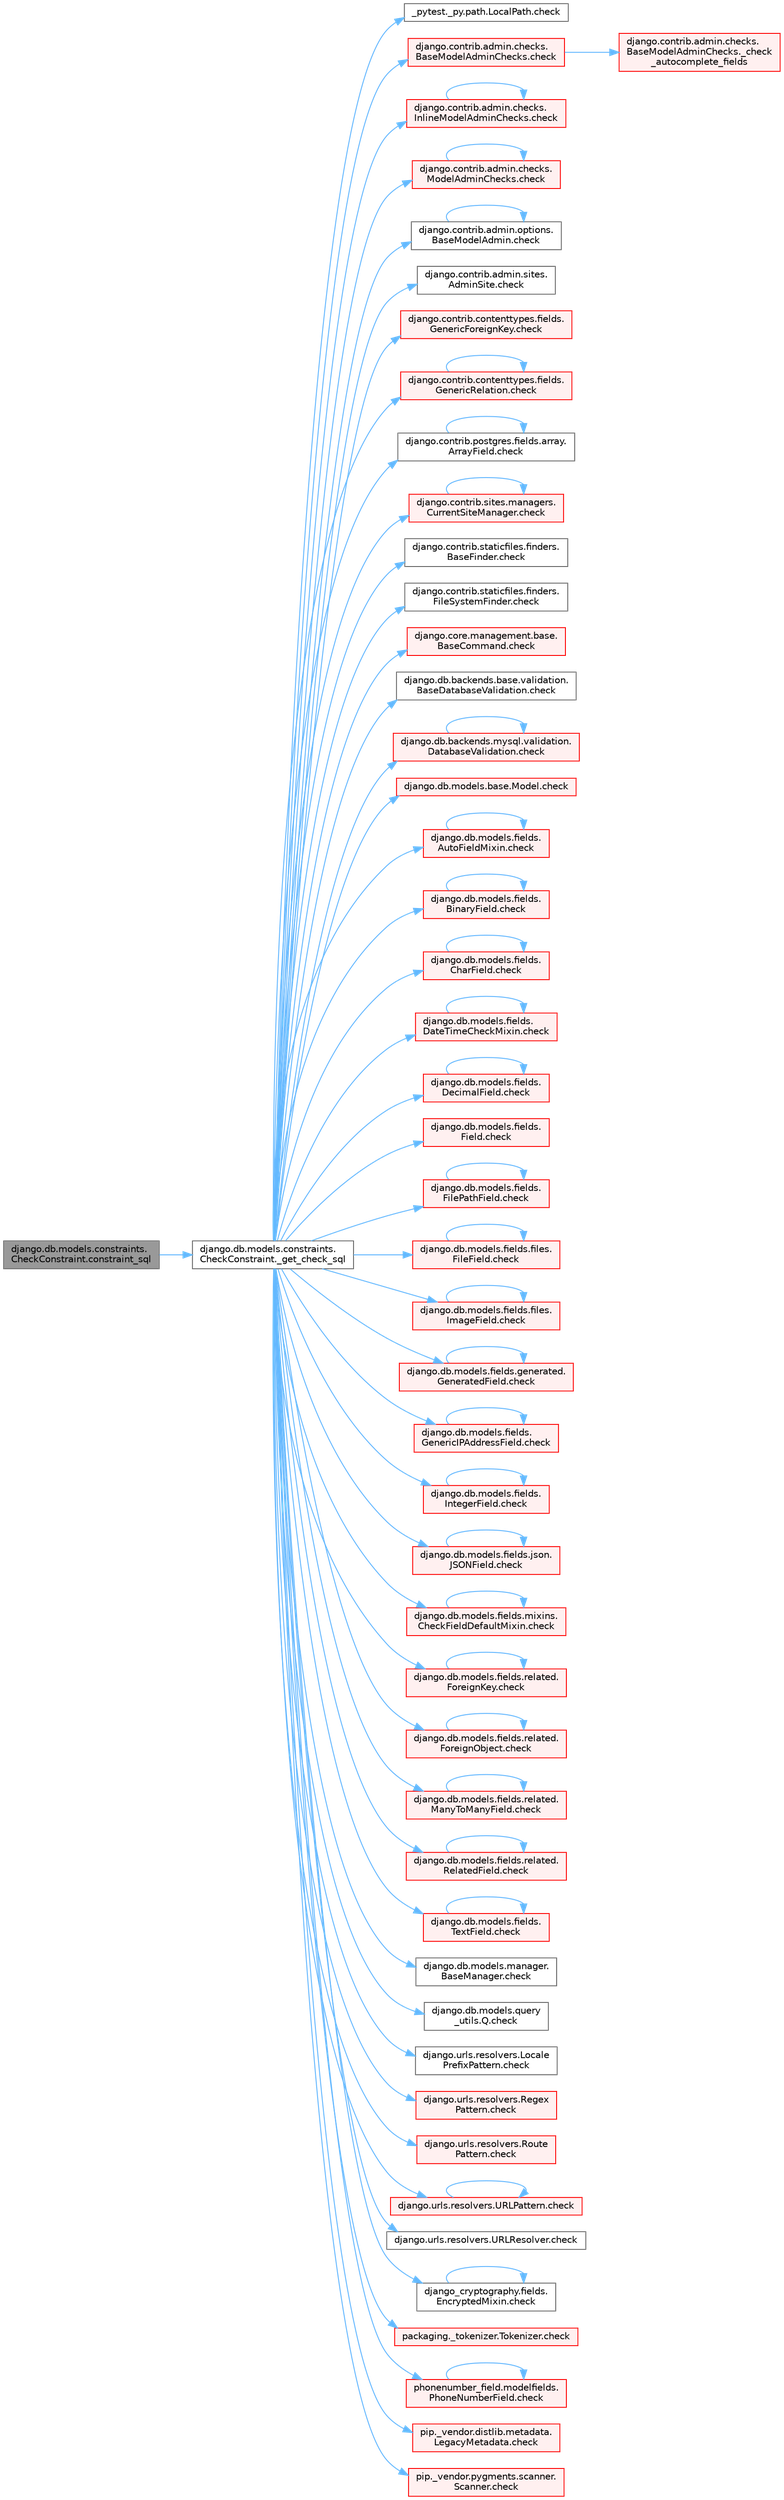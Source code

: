 digraph "django.db.models.constraints.CheckConstraint.constraint_sql"
{
 // LATEX_PDF_SIZE
  bgcolor="transparent";
  edge [fontname=Helvetica,fontsize=10,labelfontname=Helvetica,labelfontsize=10];
  node [fontname=Helvetica,fontsize=10,shape=box,height=0.2,width=0.4];
  rankdir="LR";
  Node1 [id="Node000001",label="django.db.models.constraints.\lCheckConstraint.constraint_sql",height=0.2,width=0.4,color="gray40", fillcolor="grey60", style="filled", fontcolor="black",tooltip=" "];
  Node1 -> Node2 [id="edge1_Node000001_Node000002",color="steelblue1",style="solid",tooltip=" "];
  Node2 [id="Node000002",label="django.db.models.constraints.\lCheckConstraint._get_check_sql",height=0.2,width=0.4,color="grey40", fillcolor="white", style="filled",URL="$classdjango_1_1db_1_1models_1_1constraints_1_1_check_constraint.html#ab552e7a1f32342445fc3de884f6602fa",tooltip=" "];
  Node2 -> Node3 [id="edge2_Node000002_Node000003",color="steelblue1",style="solid",tooltip=" "];
  Node3 [id="Node000003",label="_pytest._py.path.LocalPath.check",height=0.2,width=0.4,color="grey40", fillcolor="white", style="filled",URL="$class__pytest_1_1__py_1_1path_1_1_local_path.html#a4b987fb8998938ae4a5f4ed6aebf69ea",tooltip=" "];
  Node2 -> Node4 [id="edge3_Node000002_Node000004",color="steelblue1",style="solid",tooltip=" "];
  Node4 [id="Node000004",label="django.contrib.admin.checks.\lBaseModelAdminChecks.check",height=0.2,width=0.4,color="red", fillcolor="#FFF0F0", style="filled",URL="$classdjango_1_1contrib_1_1admin_1_1checks_1_1_base_model_admin_checks.html#a11595bf2b8d59e96fee553e518494d6d",tooltip=" "];
  Node4 -> Node5 [id="edge4_Node000004_Node000005",color="steelblue1",style="solid",tooltip=" "];
  Node5 [id="Node000005",label="django.contrib.admin.checks.\lBaseModelAdminChecks._check\l_autocomplete_fields",height=0.2,width=0.4,color="red", fillcolor="#FFF0F0", style="filled",URL="$classdjango_1_1contrib_1_1admin_1_1checks_1_1_base_model_admin_checks.html#aae28443fe76f9522cb186eb52a0535f4",tooltip=" "];
  Node2 -> Node37 [id="edge5_Node000002_Node000037",color="steelblue1",style="solid",tooltip=" "];
  Node37 [id="Node000037",label="django.contrib.admin.checks.\lInlineModelAdminChecks.check",height=0.2,width=0.4,color="red", fillcolor="#FFF0F0", style="filled",URL="$classdjango_1_1contrib_1_1admin_1_1checks_1_1_inline_model_admin_checks.html#acdf096659f73e5facb970e774e61f7cc",tooltip=" "];
  Node37 -> Node37 [id="edge6_Node000037_Node000037",color="steelblue1",style="solid",tooltip=" "];
  Node2 -> Node46 [id="edge7_Node000002_Node000046",color="steelblue1",style="solid",tooltip=" "];
  Node46 [id="Node000046",label="django.contrib.admin.checks.\lModelAdminChecks.check",height=0.2,width=0.4,color="red", fillcolor="#FFF0F0", style="filled",URL="$classdjango_1_1contrib_1_1admin_1_1checks_1_1_model_admin_checks.html#afedbd9df38a2915eb0a5a9cea0731bc3",tooltip=" "];
  Node46 -> Node46 [id="edge8_Node000046_Node000046",color="steelblue1",style="solid",tooltip=" "];
  Node2 -> Node66 [id="edge9_Node000002_Node000066",color="steelblue1",style="solid",tooltip=" "];
  Node66 [id="Node000066",label="django.contrib.admin.options.\lBaseModelAdmin.check",height=0.2,width=0.4,color="grey40", fillcolor="white", style="filled",URL="$classdjango_1_1contrib_1_1admin_1_1options_1_1_base_model_admin.html#af32f399c528a3e552e7518976cc41a5b",tooltip=" "];
  Node66 -> Node66 [id="edge10_Node000066_Node000066",color="steelblue1",style="solid",tooltip=" "];
  Node2 -> Node67 [id="edge11_Node000002_Node000067",color="steelblue1",style="solid",tooltip=" "];
  Node67 [id="Node000067",label="django.contrib.admin.sites.\lAdminSite.check",height=0.2,width=0.4,color="grey40", fillcolor="white", style="filled",URL="$classdjango_1_1contrib_1_1admin_1_1sites_1_1_admin_site.html#aefedadd8ec4a978001a8182443f0a75e",tooltip=" "];
  Node2 -> Node68 [id="edge12_Node000002_Node000068",color="steelblue1",style="solid",tooltip=" "];
  Node68 [id="Node000068",label="django.contrib.contenttypes.fields.\lGenericForeignKey.check",height=0.2,width=0.4,color="red", fillcolor="#FFF0F0", style="filled",URL="$classdjango_1_1contrib_1_1contenttypes_1_1fields_1_1_generic_foreign_key.html#a825d4540a94bc23ef0ce2a03f4ddb7fc",tooltip=" "];
  Node2 -> Node781 [id="edge13_Node000002_Node000781",color="steelblue1",style="solid",tooltip=" "];
  Node781 [id="Node000781",label="django.contrib.contenttypes.fields.\lGenericRelation.check",height=0.2,width=0.4,color="red", fillcolor="#FFF0F0", style="filled",URL="$classdjango_1_1contrib_1_1contenttypes_1_1fields_1_1_generic_relation.html#a45d009ec3d4930825210c7ec1bc16cac",tooltip=" "];
  Node781 -> Node781 [id="edge14_Node000781_Node000781",color="steelblue1",style="solid",tooltip=" "];
  Node2 -> Node785 [id="edge15_Node000002_Node000785",color="steelblue1",style="solid",tooltip=" "];
  Node785 [id="Node000785",label="django.contrib.postgres.fields.array.\lArrayField.check",height=0.2,width=0.4,color="grey40", fillcolor="white", style="filled",URL="$classdjango_1_1contrib_1_1postgres_1_1fields_1_1array_1_1_array_field.html#a3bfc183c9c8aad5ba35799fd720e9105",tooltip=" "];
  Node785 -> Node785 [id="edge16_Node000785_Node000785",color="steelblue1",style="solid",tooltip=" "];
  Node2 -> Node786 [id="edge17_Node000002_Node000786",color="steelblue1",style="solid",tooltip=" "];
  Node786 [id="Node000786",label="django.contrib.sites.managers.\lCurrentSiteManager.check",height=0.2,width=0.4,color="red", fillcolor="#FFF0F0", style="filled",URL="$classdjango_1_1contrib_1_1sites_1_1managers_1_1_current_site_manager.html#a24104e33647bb4f4a78f9a3b6f815248",tooltip=" "];
  Node786 -> Node786 [id="edge18_Node000786_Node000786",color="steelblue1",style="solid",tooltip=" "];
  Node2 -> Node1475 [id="edge19_Node000002_Node001475",color="steelblue1",style="solid",tooltip=" "];
  Node1475 [id="Node001475",label="django.contrib.staticfiles.finders.\lBaseFinder.check",height=0.2,width=0.4,color="grey40", fillcolor="white", style="filled",URL="$classdjango_1_1contrib_1_1staticfiles_1_1finders_1_1_base_finder.html#ab92c4f7950eea18b75fdb93463b0d29d",tooltip=" "];
  Node2 -> Node1476 [id="edge20_Node000002_Node001476",color="steelblue1",style="solid",tooltip=" "];
  Node1476 [id="Node001476",label="django.contrib.staticfiles.finders.\lFileSystemFinder.check",height=0.2,width=0.4,color="grey40", fillcolor="white", style="filled",URL="$classdjango_1_1contrib_1_1staticfiles_1_1finders_1_1_file_system_finder.html#a709eac9ec46c5e67a0ba159b658dc15a",tooltip=" "];
  Node2 -> Node1477 [id="edge21_Node000002_Node001477",color="steelblue1",style="solid",tooltip=" "];
  Node1477 [id="Node001477",label="django.core.management.base.\lBaseCommand.check",height=0.2,width=0.4,color="red", fillcolor="#FFF0F0", style="filled",URL="$classdjango_1_1core_1_1management_1_1base_1_1_base_command.html#a0ff1b562b3f6e68600b828fce3cf09b6",tooltip=" "];
  Node2 -> Node1478 [id="edge22_Node000002_Node001478",color="steelblue1",style="solid",tooltip=" "];
  Node1478 [id="Node001478",label="django.db.backends.base.validation.\lBaseDatabaseValidation.check",height=0.2,width=0.4,color="grey40", fillcolor="white", style="filled",URL="$classdjango_1_1db_1_1backends_1_1base_1_1validation_1_1_base_database_validation.html#aba603612877c7a309dad634f434bf751",tooltip=" "];
  Node2 -> Node1479 [id="edge23_Node000002_Node001479",color="steelblue1",style="solid",tooltip=" "];
  Node1479 [id="Node001479",label="django.db.backends.mysql.validation.\lDatabaseValidation.check",height=0.2,width=0.4,color="red", fillcolor="#FFF0F0", style="filled",URL="$classdjango_1_1db_1_1backends_1_1mysql_1_1validation_1_1_database_validation.html#ae97ac90b3d18457f080c5eb1c0412d88",tooltip=" "];
  Node1479 -> Node1479 [id="edge24_Node001479_Node001479",color="steelblue1",style="solid",tooltip=" "];
  Node2 -> Node1481 [id="edge25_Node000002_Node001481",color="steelblue1",style="solid",tooltip=" "];
  Node1481 [id="Node001481",label="django.db.models.base.Model.check",height=0.2,width=0.4,color="red", fillcolor="#FFF0F0", style="filled",URL="$classdjango_1_1db_1_1models_1_1base_1_1_model.html#ab2d7ad77a925236e80619ead6c3d7f4b",tooltip=" "];
  Node2 -> Node1501 [id="edge26_Node000002_Node001501",color="steelblue1",style="solid",tooltip=" "];
  Node1501 [id="Node001501",label="django.db.models.fields.\lAutoFieldMixin.check",height=0.2,width=0.4,color="red", fillcolor="#FFF0F0", style="filled",URL="$classdjango_1_1db_1_1models_1_1fields_1_1_auto_field_mixin.html#a85eb07224cb0ac2d36fbd60bca546bef",tooltip=" "];
  Node1501 -> Node1501 [id="edge27_Node001501_Node001501",color="steelblue1",style="solid",tooltip=" "];
  Node2 -> Node1504 [id="edge28_Node000002_Node001504",color="steelblue1",style="solid",tooltip=" "];
  Node1504 [id="Node001504",label="django.db.models.fields.\lBinaryField.check",height=0.2,width=0.4,color="red", fillcolor="#FFF0F0", style="filled",URL="$classdjango_1_1db_1_1models_1_1fields_1_1_binary_field.html#a51c981fa6aa2a2e1d4efcfa766673646",tooltip=" "];
  Node1504 -> Node1504 [id="edge29_Node001504_Node001504",color="steelblue1",style="solid",tooltip=" "];
  Node2 -> Node1506 [id="edge30_Node000002_Node001506",color="steelblue1",style="solid",tooltip=" "];
  Node1506 [id="Node001506",label="django.db.models.fields.\lCharField.check",height=0.2,width=0.4,color="red", fillcolor="#FFF0F0", style="filled",URL="$classdjango_1_1db_1_1models_1_1fields_1_1_char_field.html#a0eb18a4df8ce40930eb724339c6441b0",tooltip=" "];
  Node1506 -> Node1506 [id="edge31_Node001506_Node001506",color="steelblue1",style="solid",tooltip=" "];
  Node2 -> Node1510 [id="edge32_Node000002_Node001510",color="steelblue1",style="solid",tooltip=" "];
  Node1510 [id="Node001510",label="django.db.models.fields.\lDateTimeCheckMixin.check",height=0.2,width=0.4,color="red", fillcolor="#FFF0F0", style="filled",URL="$classdjango_1_1db_1_1models_1_1fields_1_1_date_time_check_mixin.html#ab7287b8bf80b28f6f50dec25d9a67a3a",tooltip=" "];
  Node1510 -> Node1510 [id="edge33_Node001510_Node001510",color="steelblue1",style="solid",tooltip=" "];
  Node2 -> Node1520 [id="edge34_Node000002_Node001520",color="steelblue1",style="solid",tooltip=" "];
  Node1520 [id="Node001520",label="django.db.models.fields.\lDecimalField.check",height=0.2,width=0.4,color="red", fillcolor="#FFF0F0", style="filled",URL="$classdjango_1_1db_1_1models_1_1fields_1_1_decimal_field.html#ab3ffc1695661a8734c24c28af00b6069",tooltip=" "];
  Node1520 -> Node1520 [id="edge35_Node001520_Node001520",color="steelblue1",style="solid",tooltip=" "];
  Node2 -> Node1524 [id="edge36_Node000002_Node001524",color="steelblue1",style="solid",tooltip=" "];
  Node1524 [id="Node001524",label="django.db.models.fields.\lField.check",height=0.2,width=0.4,color="red", fillcolor="#FFF0F0", style="filled",URL="$classdjango_1_1db_1_1models_1_1fields_1_1_field.html#ad2ebd34e73f0b1ff16ba6b6f155633ac",tooltip=" "];
  Node2 -> Node1551 [id="edge37_Node000002_Node001551",color="steelblue1",style="solid",tooltip=" "];
  Node1551 [id="Node001551",label="django.db.models.fields.\lFilePathField.check",height=0.2,width=0.4,color="red", fillcolor="#FFF0F0", style="filled",URL="$classdjango_1_1db_1_1models_1_1fields_1_1_file_path_field.html#acc2e0785469b1e3140219b0c9a195afb",tooltip=" "];
  Node1551 -> Node1551 [id="edge38_Node001551_Node001551",color="steelblue1",style="solid",tooltip=" "];
  Node2 -> Node1553 [id="edge39_Node000002_Node001553",color="steelblue1",style="solid",tooltip=" "];
  Node1553 [id="Node001553",label="django.db.models.fields.files.\lFileField.check",height=0.2,width=0.4,color="red", fillcolor="#FFF0F0", style="filled",URL="$classdjango_1_1db_1_1models_1_1fields_1_1files_1_1_file_field.html#a8922e0bff68bd802386352a5fccd8a85",tooltip=" "];
  Node1553 -> Node1553 [id="edge40_Node001553_Node001553",color="steelblue1",style="solid",tooltip=" "];
  Node2 -> Node1555 [id="edge41_Node000002_Node001555",color="steelblue1",style="solid",tooltip=" "];
  Node1555 [id="Node001555",label="django.db.models.fields.files.\lImageField.check",height=0.2,width=0.4,color="red", fillcolor="#FFF0F0", style="filled",URL="$classdjango_1_1db_1_1models_1_1fields_1_1files_1_1_image_field.html#a6e057f35358dcae72cbc468e58477f82",tooltip=" "];
  Node1555 -> Node1555 [id="edge42_Node001555_Node001555",color="steelblue1",style="solid",tooltip=" "];
  Node2 -> Node1557 [id="edge43_Node000002_Node001557",color="steelblue1",style="solid",tooltip=" "];
  Node1557 [id="Node001557",label="django.db.models.fields.generated.\lGeneratedField.check",height=0.2,width=0.4,color="red", fillcolor="#FFF0F0", style="filled",URL="$classdjango_1_1db_1_1models_1_1fields_1_1generated_1_1_generated_field.html#a17dcd0f6d6580cb5f6417d8730312ad6",tooltip=" "];
  Node1557 -> Node1557 [id="edge44_Node001557_Node001557",color="steelblue1",style="solid",tooltip=" "];
  Node2 -> Node1564 [id="edge45_Node000002_Node001564",color="steelblue1",style="solid",tooltip=" "];
  Node1564 [id="Node001564",label="django.db.models.fields.\lGenericIPAddressField.check",height=0.2,width=0.4,color="red", fillcolor="#FFF0F0", style="filled",URL="$classdjango_1_1db_1_1models_1_1fields_1_1_generic_i_p_address_field.html#af73879f6f7868b661fe27d031849cbfb",tooltip=" "];
  Node1564 -> Node1564 [id="edge46_Node001564_Node001564",color="steelblue1",style="solid",tooltip=" "];
  Node2 -> Node1566 [id="edge47_Node000002_Node001566",color="steelblue1",style="solid",tooltip=" "];
  Node1566 [id="Node001566",label="django.db.models.fields.\lIntegerField.check",height=0.2,width=0.4,color="red", fillcolor="#FFF0F0", style="filled",URL="$classdjango_1_1db_1_1models_1_1fields_1_1_integer_field.html#a5e5ba3fdfa77ed60312a7d653c18646c",tooltip=" "];
  Node1566 -> Node1566 [id="edge48_Node001566_Node001566",color="steelblue1",style="solid",tooltip=" "];
  Node2 -> Node1568 [id="edge49_Node000002_Node001568",color="steelblue1",style="solid",tooltip=" "];
  Node1568 [id="Node001568",label="django.db.models.fields.json.\lJSONField.check",height=0.2,width=0.4,color="red", fillcolor="#FFF0F0", style="filled",URL="$classdjango_1_1db_1_1models_1_1fields_1_1json_1_1_j_s_o_n_field.html#a3e212f8702c9959a9043f962509472b4",tooltip=" "];
  Node1568 -> Node1568 [id="edge50_Node001568_Node001568",color="steelblue1",style="solid",tooltip=" "];
  Node2 -> Node1569 [id="edge51_Node000002_Node001569",color="steelblue1",style="solid",tooltip=" "];
  Node1569 [id="Node001569",label="django.db.models.fields.mixins.\lCheckFieldDefaultMixin.check",height=0.2,width=0.4,color="red", fillcolor="#FFF0F0", style="filled",URL="$classdjango_1_1db_1_1models_1_1fields_1_1mixins_1_1_check_field_default_mixin.html#a60e678d87f918980b2665c9586ac6e30",tooltip=" "];
  Node1569 -> Node1569 [id="edge52_Node001569_Node001569",color="steelblue1",style="solid",tooltip=" "];
  Node2 -> Node1571 [id="edge53_Node000002_Node001571",color="steelblue1",style="solid",tooltip=" "];
  Node1571 [id="Node001571",label="django.db.models.fields.related.\lForeignKey.check",height=0.2,width=0.4,color="red", fillcolor="#FFF0F0", style="filled",URL="$classdjango_1_1db_1_1models_1_1fields_1_1related_1_1_foreign_key.html#a4f1f9779dfed8a2ecc2ef8e7c763ac2e",tooltip=" "];
  Node1571 -> Node1571 [id="edge54_Node001571_Node001571",color="steelblue1",style="solid",tooltip=" "];
  Node2 -> Node1577 [id="edge55_Node000002_Node001577",color="steelblue1",style="solid",tooltip=" "];
  Node1577 [id="Node001577",label="django.db.models.fields.related.\lForeignObject.check",height=0.2,width=0.4,color="red", fillcolor="#FFF0F0", style="filled",URL="$classdjango_1_1db_1_1models_1_1fields_1_1related_1_1_foreign_object.html#a3f86b34db6a0c837940fd06a738f8874",tooltip=" "];
  Node1577 -> Node1577 [id="edge56_Node001577_Node001577",color="steelblue1",style="solid",tooltip=" "];
  Node2 -> Node1585 [id="edge57_Node000002_Node001585",color="steelblue1",style="solid",tooltip=" "];
  Node1585 [id="Node001585",label="django.db.models.fields.related.\lManyToManyField.check",height=0.2,width=0.4,color="red", fillcolor="#FFF0F0", style="filled",URL="$classdjango_1_1db_1_1models_1_1fields_1_1related_1_1_many_to_many_field.html#a27fb55abc0248b438349aaff84762a70",tooltip=" "];
  Node1585 -> Node1585 [id="edge58_Node001585_Node001585",color="steelblue1",style="solid",tooltip=" "];
  Node2 -> Node1589 [id="edge59_Node000002_Node001589",color="steelblue1",style="solid",tooltip=" "];
  Node1589 [id="Node001589",label="django.db.models.fields.related.\lRelatedField.check",height=0.2,width=0.4,color="red", fillcolor="#FFF0F0", style="filled",URL="$classdjango_1_1db_1_1models_1_1fields_1_1related_1_1_related_field.html#a0a6b770cf843d11a02a7eb2ed80bc434",tooltip=" "];
  Node1589 -> Node1589 [id="edge60_Node001589_Node001589",color="steelblue1",style="solid",tooltip=" "];
  Node2 -> Node1596 [id="edge61_Node000002_Node001596",color="steelblue1",style="solid",tooltip=" "];
  Node1596 [id="Node001596",label="django.db.models.fields.\lTextField.check",height=0.2,width=0.4,color="red", fillcolor="#FFF0F0", style="filled",URL="$classdjango_1_1db_1_1models_1_1fields_1_1_text_field.html#abe02a845bc6d9a80ecb48a81aa75eab2",tooltip=" "];
  Node1596 -> Node1596 [id="edge62_Node001596_Node001596",color="steelblue1",style="solid",tooltip=" "];
  Node2 -> Node1597 [id="edge63_Node000002_Node001597",color="steelblue1",style="solid",tooltip=" "];
  Node1597 [id="Node001597",label="django.db.models.manager.\lBaseManager.check",height=0.2,width=0.4,color="grey40", fillcolor="white", style="filled",URL="$classdjango_1_1db_1_1models_1_1manager_1_1_base_manager.html#a75e1657d2a4fa327ea1abadb6fd8fecc",tooltip=" "];
  Node2 -> Node1598 [id="edge64_Node000002_Node001598",color="steelblue1",style="solid",tooltip=" "];
  Node1598 [id="Node001598",label="django.db.models.query\l_utils.Q.check",height=0.2,width=0.4,color="grey40", fillcolor="white", style="filled",URL="$classdjango_1_1db_1_1models_1_1query__utils_1_1_q.html#a4636baa2ce17e41774ff3dbc101b8282",tooltip=" "];
  Node2 -> Node1599 [id="edge65_Node000002_Node001599",color="steelblue1",style="solid",tooltip=" "];
  Node1599 [id="Node001599",label="django.urls.resolvers.Locale\lPrefixPattern.check",height=0.2,width=0.4,color="grey40", fillcolor="white", style="filled",URL="$classdjango_1_1urls_1_1resolvers_1_1_locale_prefix_pattern.html#a06418738c03259aa6002067b414f0a88",tooltip=" "];
  Node2 -> Node1600 [id="edge66_Node000002_Node001600",color="steelblue1",style="solid",tooltip=" "];
  Node1600 [id="Node001600",label="django.urls.resolvers.Regex\lPattern.check",height=0.2,width=0.4,color="red", fillcolor="#FFF0F0", style="filled",URL="$classdjango_1_1urls_1_1resolvers_1_1_regex_pattern.html#a4fb074a83e87154e285b43ad16965c9d",tooltip=" "];
  Node2 -> Node2292 [id="edge67_Node000002_Node002292",color="steelblue1",style="solid",tooltip=" "];
  Node2292 [id="Node002292",label="django.urls.resolvers.Route\lPattern.check",height=0.2,width=0.4,color="red", fillcolor="#FFF0F0", style="filled",URL="$classdjango_1_1urls_1_1resolvers_1_1_route_pattern.html#a4445d301d14d0624b8cba76ba19cdc4b",tooltip=" "];
  Node2 -> Node2305 [id="edge68_Node000002_Node002305",color="steelblue1",style="solid",tooltip=" "];
  Node2305 [id="Node002305",label="django.urls.resolvers.URLPattern.check",height=0.2,width=0.4,color="red", fillcolor="#FFF0F0", style="filled",URL="$classdjango_1_1urls_1_1resolvers_1_1_u_r_l_pattern.html#a4d4705923e8b068322a7a15f12eaf4aa",tooltip=" "];
  Node2305 -> Node2305 [id="edge69_Node002305_Node002305",color="steelblue1",style="solid",tooltip=" "];
  Node2 -> Node2308 [id="edge70_Node000002_Node002308",color="steelblue1",style="solid",tooltip=" "];
  Node2308 [id="Node002308",label="django.urls.resolvers.URLResolver.check",height=0.2,width=0.4,color="grey40", fillcolor="white", style="filled",URL="$classdjango_1_1urls_1_1resolvers_1_1_u_r_l_resolver.html#ab0c33dbdff04531eb2b71f1115269b0f",tooltip=" "];
  Node2 -> Node2309 [id="edge71_Node000002_Node002309",color="steelblue1",style="solid",tooltip=" "];
  Node2309 [id="Node002309",label="django_cryptography.fields.\lEncryptedMixin.check",height=0.2,width=0.4,color="grey40", fillcolor="white", style="filled",URL="$classdjango__cryptography_1_1fields_1_1_encrypted_mixin.html#a219e223264de8166159246d82955b0c9",tooltip=" "];
  Node2309 -> Node2309 [id="edge72_Node002309_Node002309",color="steelblue1",style="solid",tooltip=" "];
  Node2 -> Node2310 [id="edge73_Node000002_Node002310",color="steelblue1",style="solid",tooltip=" "];
  Node2310 [id="Node002310",label="packaging._tokenizer.Tokenizer.check",height=0.2,width=0.4,color="red", fillcolor="#FFF0F0", style="filled",URL="$classpackaging_1_1__tokenizer_1_1_tokenizer.html#a6c4529c0615ee80330bf28db87789ab6",tooltip=" "];
  Node2 -> Node2311 [id="edge74_Node000002_Node002311",color="steelblue1",style="solid",tooltip=" "];
  Node2311 [id="Node002311",label="phonenumber_field.modelfields.\lPhoneNumberField.check",height=0.2,width=0.4,color="red", fillcolor="#FFF0F0", style="filled",URL="$classphonenumber__field_1_1modelfields_1_1_phone_number_field.html#a0f2d047d51bc0003090ca57a3f024ab4",tooltip=" "];
  Node2311 -> Node2311 [id="edge75_Node002311_Node002311",color="steelblue1",style="solid",tooltip=" "];
  Node2 -> Node2313 [id="edge76_Node000002_Node002313",color="steelblue1",style="solid",tooltip=" "];
  Node2313 [id="Node002313",label="pip._vendor.distlib.metadata.\lLegacyMetadata.check",height=0.2,width=0.4,color="red", fillcolor="#FFF0F0", style="filled",URL="$classpip_1_1__vendor_1_1distlib_1_1metadata_1_1_legacy_metadata.html#a9f3d75961911af2473c8092d354b3d85",tooltip=" "];
  Node2 -> Node2316 [id="edge77_Node000002_Node002316",color="steelblue1",style="solid",tooltip=" "];
  Node2316 [id="Node002316",label="pip._vendor.pygments.scanner.\lScanner.check",height=0.2,width=0.4,color="red", fillcolor="#FFF0F0", style="filled",URL="$classpip_1_1__vendor_1_1pygments_1_1scanner_1_1_scanner.html#a40f26bfe3c57607db66676e8a797a62b",tooltip=" "];
}
